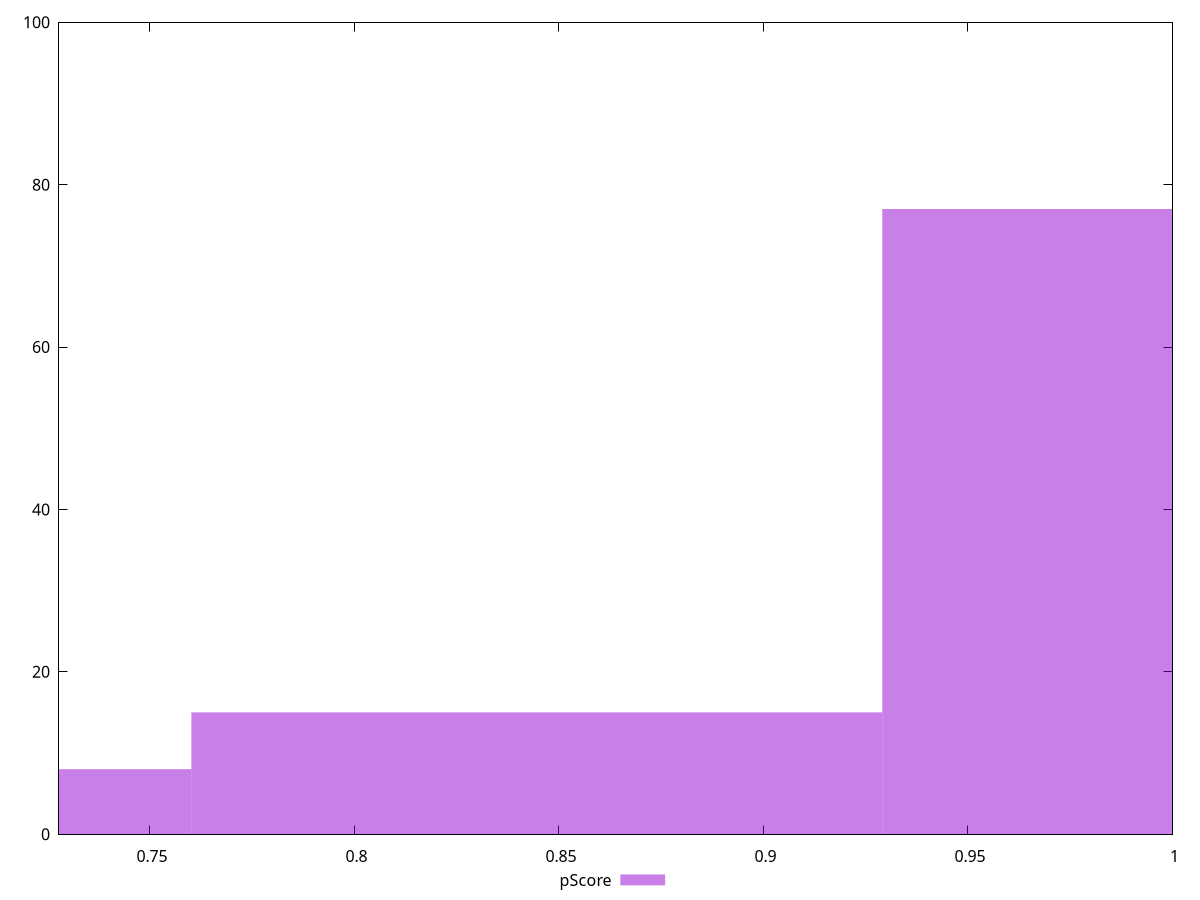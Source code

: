 reset

$pScore <<EOF
0.8445923272324457 15
1.0135107926789348 77
0.6756738617859566 8
EOF

set key outside below
set boxwidth 0.16891846544648914
set xrange [0.7277777777777777:1]
set yrange [0:100]
set trange [0:100]
set style fill transparent solid 0.5 noborder
set terminal svg size 640, 490 enhanced background rgb 'white'
set output "reports/report_00030_2021-02-24T20-42-31.540Z/unminified-javascript/samples/music/pScore/histogram.svg"

plot $pScore title "pScore" with boxes

reset

